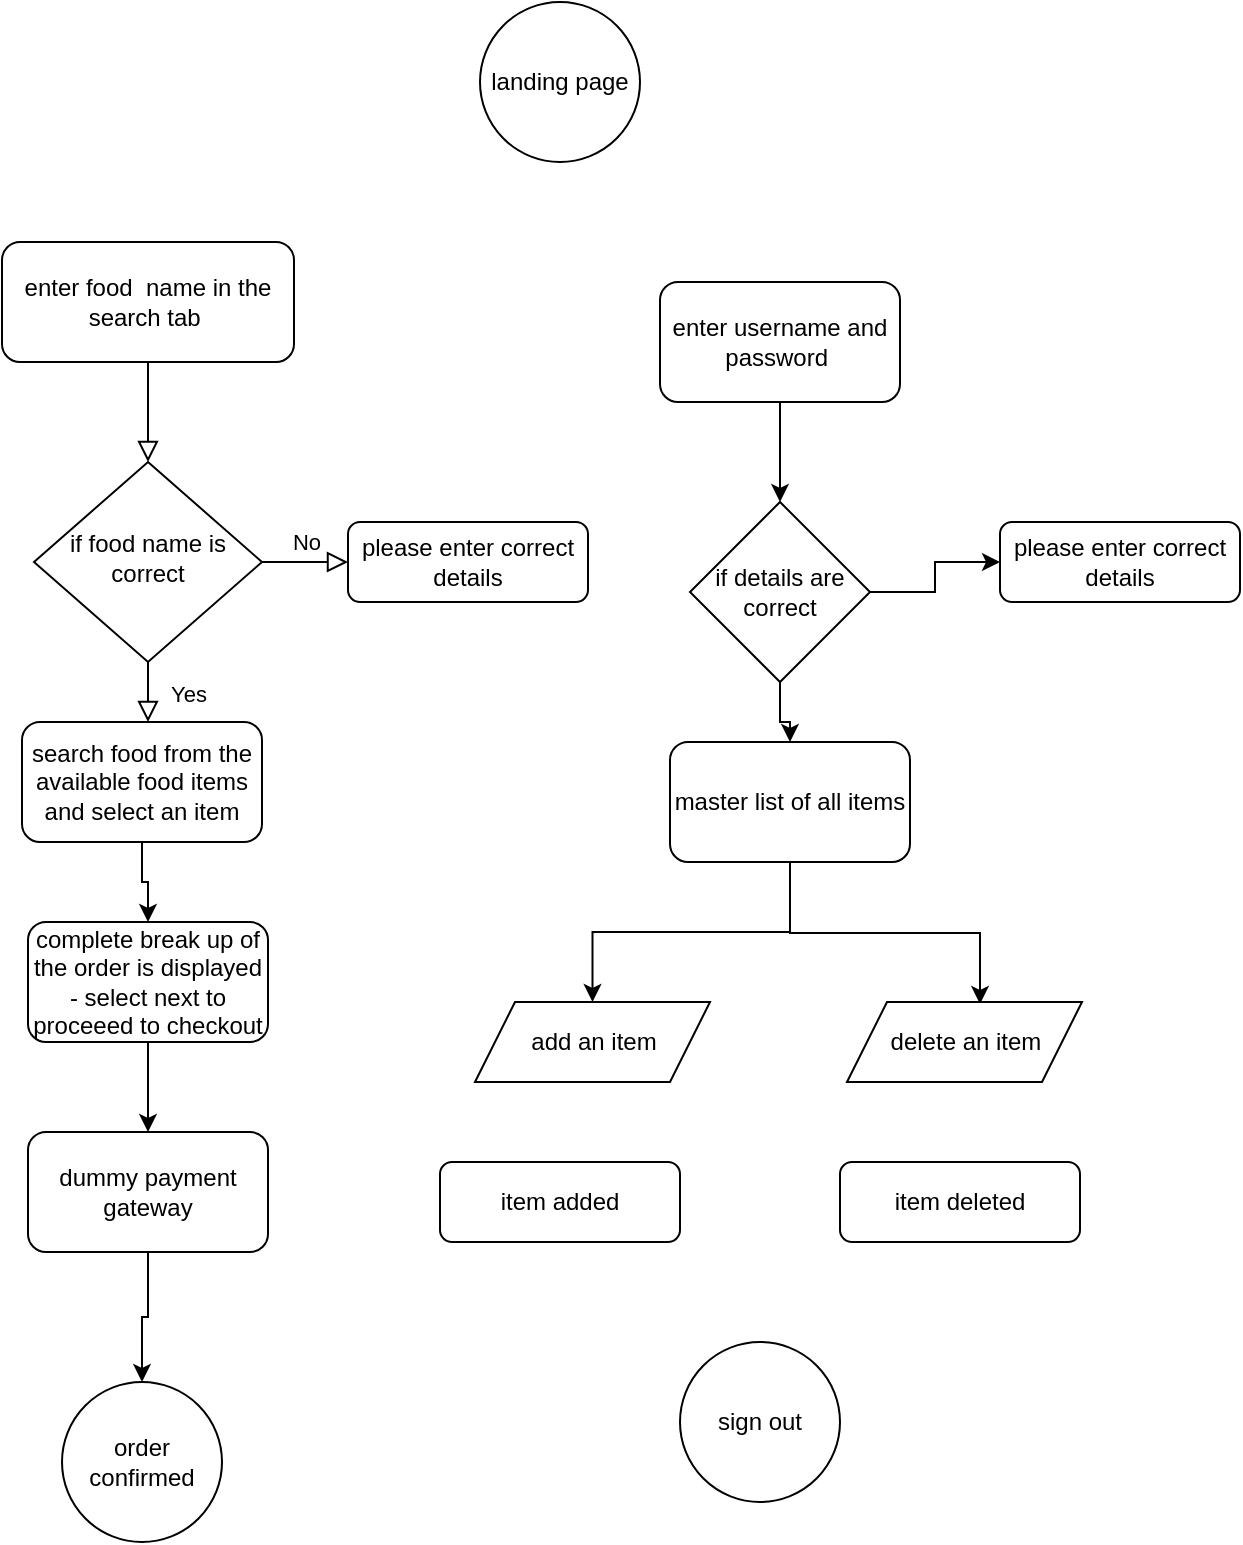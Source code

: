 <mxfile version="20.8.10" type="device"><diagram id="C5RBs43oDa-KdzZeNtuy" name="Page-1"><mxGraphModel dx="780" dy="504" grid="1" gridSize="10" guides="1" tooltips="1" connect="1" arrows="1" fold="1" page="1" pageScale="1" pageWidth="827" pageHeight="1169" math="0" shadow="0"><root><mxCell id="WIyWlLk6GJQsqaUBKTNV-0"/><mxCell id="WIyWlLk6GJQsqaUBKTNV-1" parent="WIyWlLk6GJQsqaUBKTNV-0"/><mxCell id="WIyWlLk6GJQsqaUBKTNV-2" value="" style="rounded=0;html=1;jettySize=auto;orthogonalLoop=1;fontSize=11;endArrow=block;endFill=0;endSize=8;strokeWidth=1;shadow=0;labelBackgroundColor=none;edgeStyle=orthogonalEdgeStyle;" parent="WIyWlLk6GJQsqaUBKTNV-1" source="WIyWlLk6GJQsqaUBKTNV-3" target="WIyWlLk6GJQsqaUBKTNV-6" edge="1"><mxGeometry relative="1" as="geometry"/></mxCell><mxCell id="WIyWlLk6GJQsqaUBKTNV-3" value="enter food&amp;nbsp; name in the search tab&amp;nbsp;" style="rounded=1;whiteSpace=wrap;html=1;fontSize=12;glass=0;strokeWidth=1;shadow=0;" parent="WIyWlLk6GJQsqaUBKTNV-1" vertex="1"><mxGeometry x="121" y="150" width="146" height="60" as="geometry"/></mxCell><mxCell id="WIyWlLk6GJQsqaUBKTNV-4" value="Yes" style="rounded=0;html=1;jettySize=auto;orthogonalLoop=1;fontSize=11;endArrow=block;endFill=0;endSize=8;strokeWidth=1;shadow=0;labelBackgroundColor=none;edgeStyle=orthogonalEdgeStyle;" parent="WIyWlLk6GJQsqaUBKTNV-1" source="WIyWlLk6GJQsqaUBKTNV-6" edge="1"><mxGeometry y="20" relative="1" as="geometry"><mxPoint as="offset"/><mxPoint x="194" y="390" as="targetPoint"/></mxGeometry></mxCell><mxCell id="WIyWlLk6GJQsqaUBKTNV-5" value="No" style="edgeStyle=orthogonalEdgeStyle;rounded=0;html=1;jettySize=auto;orthogonalLoop=1;fontSize=11;endArrow=block;endFill=0;endSize=8;strokeWidth=1;shadow=0;labelBackgroundColor=none;" parent="WIyWlLk6GJQsqaUBKTNV-1" source="WIyWlLk6GJQsqaUBKTNV-6" target="WIyWlLk6GJQsqaUBKTNV-7" edge="1"><mxGeometry y="10" relative="1" as="geometry"><mxPoint as="offset"/></mxGeometry></mxCell><mxCell id="WIyWlLk6GJQsqaUBKTNV-6" value="if food name is correct" style="rhombus;whiteSpace=wrap;html=1;shadow=0;fontFamily=Helvetica;fontSize=12;align=center;strokeWidth=1;spacing=6;spacingTop=-4;" parent="WIyWlLk6GJQsqaUBKTNV-1" vertex="1"><mxGeometry x="137" y="260" width="114" height="100" as="geometry"/></mxCell><mxCell id="WIyWlLk6GJQsqaUBKTNV-7" value="please enter correct details" style="rounded=1;whiteSpace=wrap;html=1;fontSize=12;glass=0;strokeWidth=1;shadow=0;" parent="WIyWlLk6GJQsqaUBKTNV-1" vertex="1"><mxGeometry x="294" y="290" width="120" height="40" as="geometry"/></mxCell><mxCell id="Qf5sz7guLc9-GNYokuXe-0" value="landing page" style="ellipse;whiteSpace=wrap;html=1;aspect=fixed;" parent="WIyWlLk6GJQsqaUBKTNV-1" vertex="1"><mxGeometry x="360" y="30" width="80" height="80" as="geometry"/></mxCell><mxCell id="Qf5sz7guLc9-GNYokuXe-12" value="" style="edgeStyle=orthogonalEdgeStyle;rounded=0;orthogonalLoop=1;jettySize=auto;html=1;" parent="WIyWlLk6GJQsqaUBKTNV-1" source="Qf5sz7guLc9-GNYokuXe-1" target="Qf5sz7guLc9-GNYokuXe-2" edge="1"><mxGeometry relative="1" as="geometry"/></mxCell><mxCell id="Qf5sz7guLc9-GNYokuXe-1" value="search food from the available food items and select an item" style="rounded=1;whiteSpace=wrap;html=1;" parent="WIyWlLk6GJQsqaUBKTNV-1" vertex="1"><mxGeometry x="131" y="390" width="120" height="60" as="geometry"/></mxCell><mxCell id="Qf5sz7guLc9-GNYokuXe-13" value="" style="edgeStyle=orthogonalEdgeStyle;rounded=0;orthogonalLoop=1;jettySize=auto;html=1;" parent="WIyWlLk6GJQsqaUBKTNV-1" source="Qf5sz7guLc9-GNYokuXe-2" target="Qf5sz7guLc9-GNYokuXe-3" edge="1"><mxGeometry relative="1" as="geometry"/></mxCell><mxCell id="Qf5sz7guLc9-GNYokuXe-2" value="complete break up of the order is displayed - select next to proceeed to checkout" style="rounded=1;whiteSpace=wrap;html=1;" parent="WIyWlLk6GJQsqaUBKTNV-1" vertex="1"><mxGeometry x="134" y="490" width="120" height="60" as="geometry"/></mxCell><mxCell id="Qf5sz7guLc9-GNYokuXe-14" value="" style="edgeStyle=orthogonalEdgeStyle;rounded=0;orthogonalLoop=1;jettySize=auto;html=1;" parent="WIyWlLk6GJQsqaUBKTNV-1" source="Qf5sz7guLc9-GNYokuXe-3" target="Qf5sz7guLc9-GNYokuXe-4" edge="1"><mxGeometry relative="1" as="geometry"/></mxCell><mxCell id="Qf5sz7guLc9-GNYokuXe-3" value="dummy payment gateway" style="rounded=1;whiteSpace=wrap;html=1;" parent="WIyWlLk6GJQsqaUBKTNV-1" vertex="1"><mxGeometry x="134" y="595" width="120" height="60" as="geometry"/></mxCell><mxCell id="Qf5sz7guLc9-GNYokuXe-4" value="order confirmed" style="ellipse;whiteSpace=wrap;html=1;aspect=fixed;" parent="WIyWlLk6GJQsqaUBKTNV-1" vertex="1"><mxGeometry x="151" y="720" width="80" height="80" as="geometry"/></mxCell><mxCell id="Qf5sz7guLc9-GNYokuXe-15" value="" style="edgeStyle=orthogonalEdgeStyle;rounded=0;orthogonalLoop=1;jettySize=auto;html=1;" parent="WIyWlLk6GJQsqaUBKTNV-1" source="Qf5sz7guLc9-GNYokuXe-5" target="Qf5sz7guLc9-GNYokuXe-6" edge="1"><mxGeometry relative="1" as="geometry"/></mxCell><mxCell id="Qf5sz7guLc9-GNYokuXe-5" value="enter username and password&amp;nbsp;" style="rounded=1;whiteSpace=wrap;html=1;" parent="WIyWlLk6GJQsqaUBKTNV-1" vertex="1"><mxGeometry x="450" y="170" width="120" height="60" as="geometry"/></mxCell><mxCell id="Qf5sz7guLc9-GNYokuXe-16" value="" style="edgeStyle=orthogonalEdgeStyle;rounded=0;orthogonalLoop=1;jettySize=auto;html=1;" parent="WIyWlLk6GJQsqaUBKTNV-1" source="Qf5sz7guLc9-GNYokuXe-6" target="Qf5sz7guLc9-GNYokuXe-9" edge="1"><mxGeometry relative="1" as="geometry"/></mxCell><mxCell id="Qf5sz7guLc9-GNYokuXe-19" value="" style="edgeStyle=orthogonalEdgeStyle;rounded=0;orthogonalLoop=1;jettySize=auto;html=1;" parent="WIyWlLk6GJQsqaUBKTNV-1" source="Qf5sz7guLc9-GNYokuXe-6" target="Qf5sz7guLc9-GNYokuXe-8" edge="1"><mxGeometry relative="1" as="geometry"/></mxCell><mxCell id="Qf5sz7guLc9-GNYokuXe-6" value="if details are correct" style="rhombus;whiteSpace=wrap;html=1;" parent="WIyWlLk6GJQsqaUBKTNV-1" vertex="1"><mxGeometry x="465" y="280" width="90" height="90" as="geometry"/></mxCell><mxCell id="Qf5sz7guLc9-GNYokuXe-8" value="please enter correct details" style="rounded=1;whiteSpace=wrap;html=1;fontSize=12;glass=0;strokeWidth=1;shadow=0;" parent="WIyWlLk6GJQsqaUBKTNV-1" vertex="1"><mxGeometry x="620" y="290" width="120" height="40" as="geometry"/></mxCell><mxCell id="Qf5sz7guLc9-GNYokuXe-17" value="" style="edgeStyle=orthogonalEdgeStyle;rounded=0;orthogonalLoop=1;jettySize=auto;html=1;" parent="WIyWlLk6GJQsqaUBKTNV-1" source="Qf5sz7guLc9-GNYokuXe-9" target="Qf5sz7guLc9-GNYokuXe-10" edge="1"><mxGeometry relative="1" as="geometry"/></mxCell><mxCell id="Qf5sz7guLc9-GNYokuXe-9" value="master list of all items" style="rounded=1;whiteSpace=wrap;html=1;" parent="WIyWlLk6GJQsqaUBKTNV-1" vertex="1"><mxGeometry x="455" y="400" width="120" height="60" as="geometry"/></mxCell><mxCell id="Qf5sz7guLc9-GNYokuXe-10" value="add an item" style="shape=parallelogram;perimeter=parallelogramPerimeter;whiteSpace=wrap;html=1;fixedSize=1;" parent="WIyWlLk6GJQsqaUBKTNV-1" vertex="1"><mxGeometry x="357.5" y="530" width="117.5" height="40" as="geometry"/></mxCell><mxCell id="Qf5sz7guLc9-GNYokuXe-11" value="sign out" style="ellipse;whiteSpace=wrap;html=1;aspect=fixed;" parent="WIyWlLk6GJQsqaUBKTNV-1" vertex="1"><mxGeometry x="460" y="700" width="80" height="80" as="geometry"/></mxCell><mxCell id="1RR1KUfUxj6adC_iJMiA-1" value="item added" style="rounded=1;whiteSpace=wrap;html=1;" vertex="1" parent="WIyWlLk6GJQsqaUBKTNV-1"><mxGeometry x="340" y="610" width="120" height="40" as="geometry"/></mxCell><mxCell id="1RR1KUfUxj6adC_iJMiA-5" value="" style="rounded=0;orthogonalLoop=1;jettySize=auto;html=1;exitX=0.5;exitY=1;exitDx=0;exitDy=0;edgeStyle=elbowEdgeStyle;elbow=vertical;entryX=0.566;entryY=0.025;entryDx=0;entryDy=0;entryPerimeter=0;" edge="1" parent="WIyWlLk6GJQsqaUBKTNV-1" source="Qf5sz7guLc9-GNYokuXe-9" target="1RR1KUfUxj6adC_iJMiA-3"><mxGeometry relative="1" as="geometry"><mxPoint x="660" y="470" as="targetPoint"/></mxGeometry></mxCell><mxCell id="1RR1KUfUxj6adC_iJMiA-3" value="delete an item" style="shape=parallelogram;perimeter=parallelogramPerimeter;whiteSpace=wrap;html=1;fixedSize=1;" vertex="1" parent="WIyWlLk6GJQsqaUBKTNV-1"><mxGeometry x="543.5" y="530" width="117.5" height="40" as="geometry"/></mxCell><mxCell id="1RR1KUfUxj6adC_iJMiA-4" value="item deleted" style="rounded=1;whiteSpace=wrap;html=1;" vertex="1" parent="WIyWlLk6GJQsqaUBKTNV-1"><mxGeometry x="540" y="610" width="120" height="40" as="geometry"/></mxCell></root></mxGraphModel></diagram></mxfile>